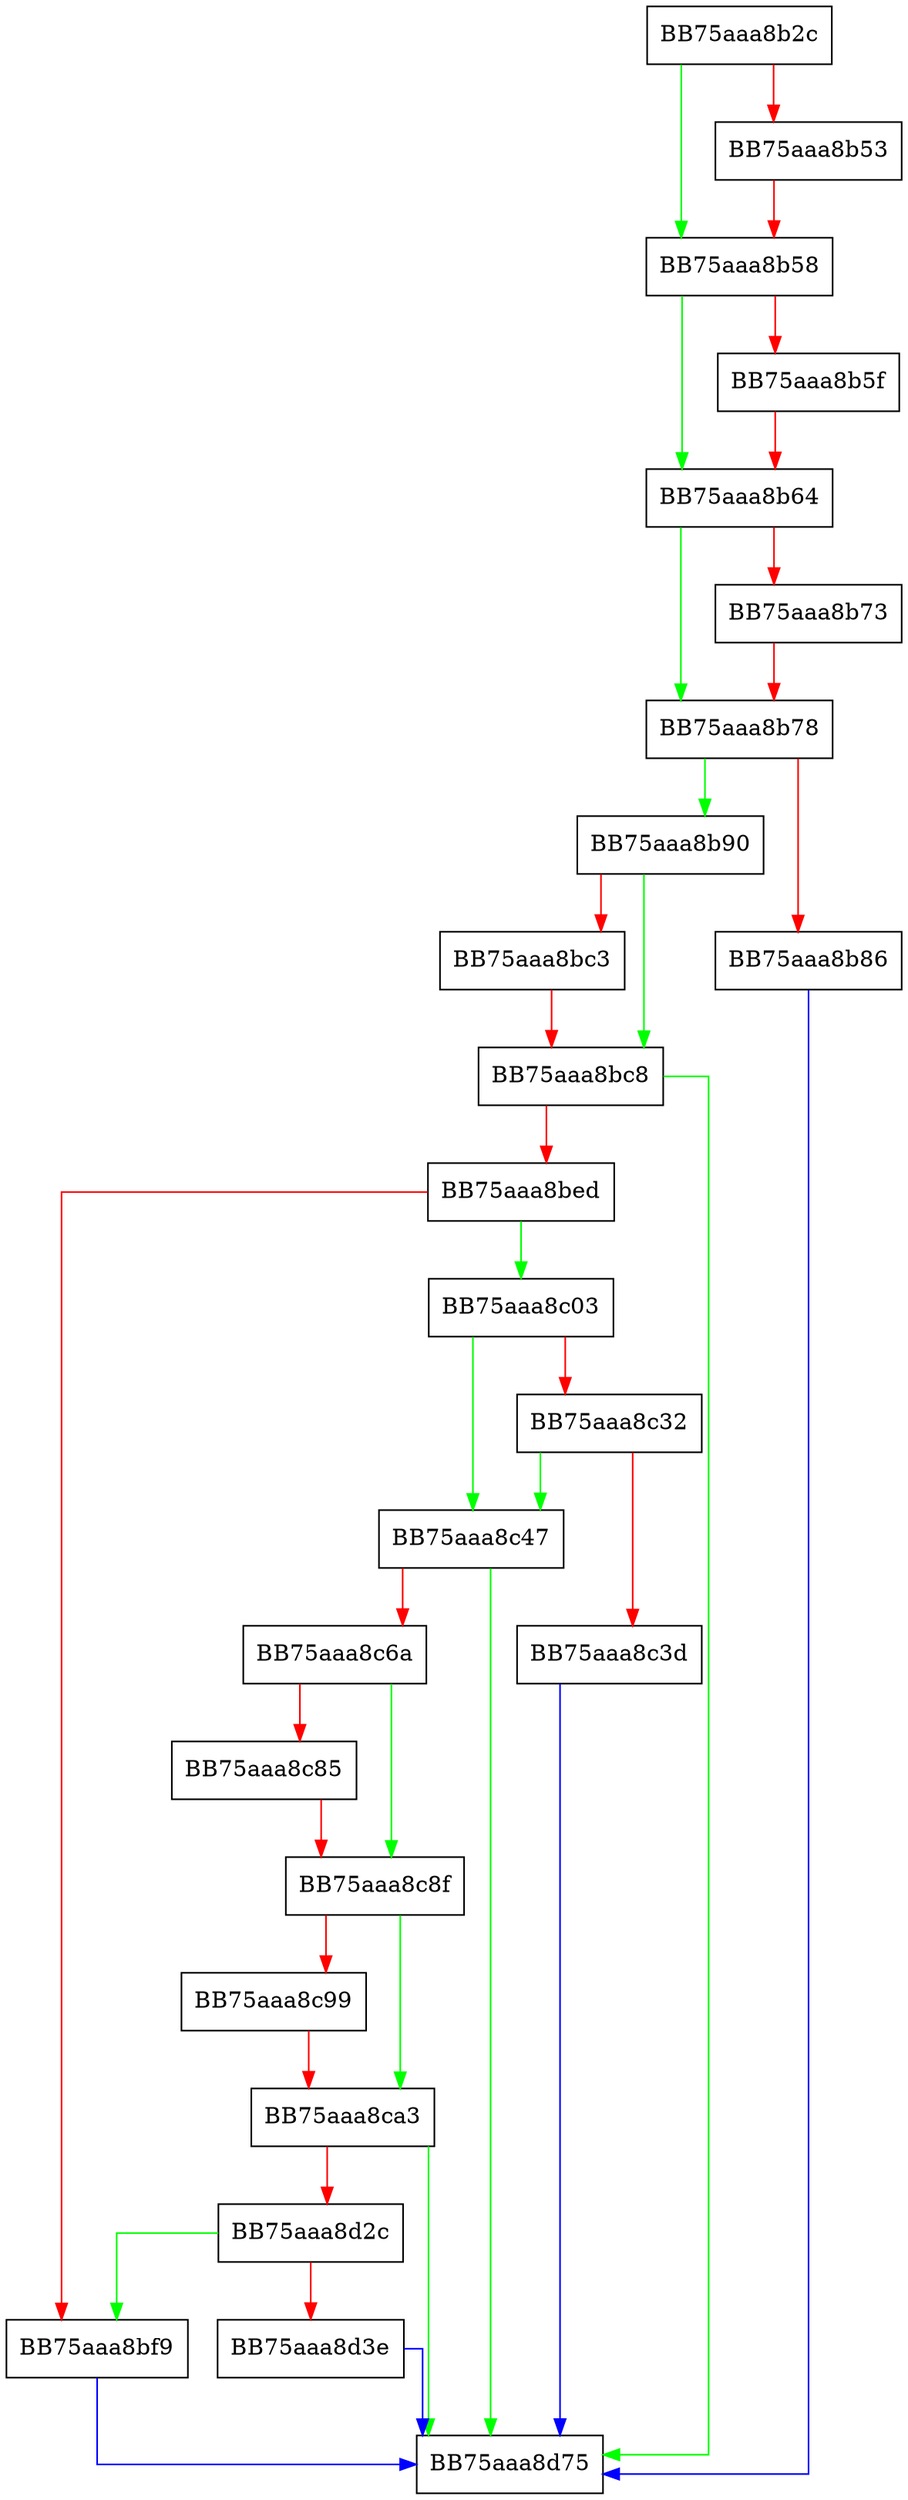digraph SetStreamSize {
  node [shape="box"];
  graph [splines=ortho];
  BB75aaa8b2c -> BB75aaa8b58 [color="green"];
  BB75aaa8b2c -> BB75aaa8b53 [color="red"];
  BB75aaa8b53 -> BB75aaa8b58 [color="red"];
  BB75aaa8b58 -> BB75aaa8b64 [color="green"];
  BB75aaa8b58 -> BB75aaa8b5f [color="red"];
  BB75aaa8b5f -> BB75aaa8b64 [color="red"];
  BB75aaa8b64 -> BB75aaa8b78 [color="green"];
  BB75aaa8b64 -> BB75aaa8b73 [color="red"];
  BB75aaa8b73 -> BB75aaa8b78 [color="red"];
  BB75aaa8b78 -> BB75aaa8b90 [color="green"];
  BB75aaa8b78 -> BB75aaa8b86 [color="red"];
  BB75aaa8b86 -> BB75aaa8d75 [color="blue"];
  BB75aaa8b90 -> BB75aaa8bc8 [color="green"];
  BB75aaa8b90 -> BB75aaa8bc3 [color="red"];
  BB75aaa8bc3 -> BB75aaa8bc8 [color="red"];
  BB75aaa8bc8 -> BB75aaa8d75 [color="green"];
  BB75aaa8bc8 -> BB75aaa8bed [color="red"];
  BB75aaa8bed -> BB75aaa8c03 [color="green"];
  BB75aaa8bed -> BB75aaa8bf9 [color="red"];
  BB75aaa8bf9 -> BB75aaa8d75 [color="blue"];
  BB75aaa8c03 -> BB75aaa8c47 [color="green"];
  BB75aaa8c03 -> BB75aaa8c32 [color="red"];
  BB75aaa8c32 -> BB75aaa8c47 [color="green"];
  BB75aaa8c32 -> BB75aaa8c3d [color="red"];
  BB75aaa8c3d -> BB75aaa8d75 [color="blue"];
  BB75aaa8c47 -> BB75aaa8d75 [color="green"];
  BB75aaa8c47 -> BB75aaa8c6a [color="red"];
  BB75aaa8c6a -> BB75aaa8c8f [color="green"];
  BB75aaa8c6a -> BB75aaa8c85 [color="red"];
  BB75aaa8c85 -> BB75aaa8c8f [color="red"];
  BB75aaa8c8f -> BB75aaa8ca3 [color="green"];
  BB75aaa8c8f -> BB75aaa8c99 [color="red"];
  BB75aaa8c99 -> BB75aaa8ca3 [color="red"];
  BB75aaa8ca3 -> BB75aaa8d75 [color="green"];
  BB75aaa8ca3 -> BB75aaa8d2c [color="red"];
  BB75aaa8d2c -> BB75aaa8bf9 [color="green"];
  BB75aaa8d2c -> BB75aaa8d3e [color="red"];
  BB75aaa8d3e -> BB75aaa8d75 [color="blue"];
}
